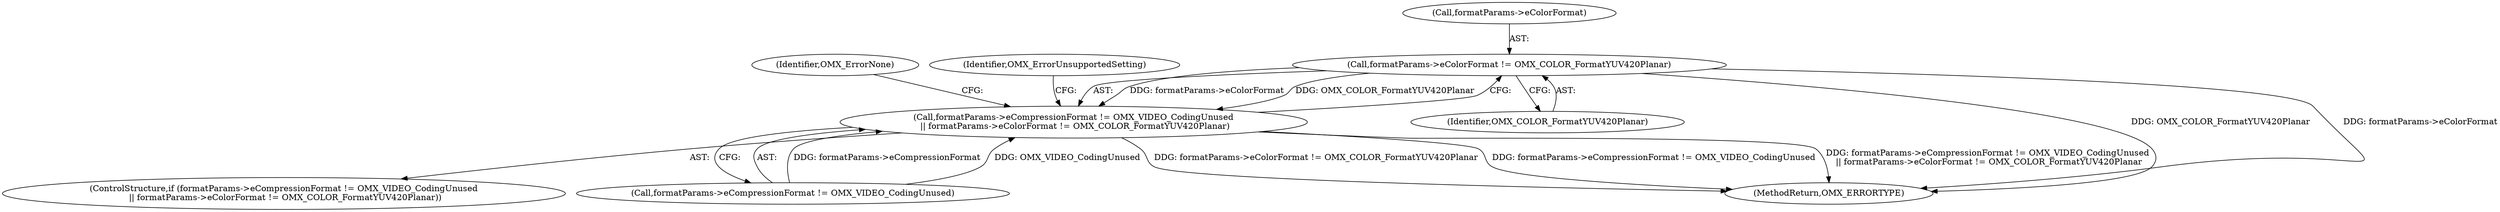digraph "0_Android_295c883fe3105b19bcd0f9e07d54c6b589fc5bff_40@pointer" {
"1000210" [label="(Call,formatParams->eColorFormat != OMX_COLOR_FormatYUV420Planar)"];
"1000204" [label="(Call,formatParams->eCompressionFormat != OMX_VIDEO_CodingUnused\n || formatParams->eColorFormat != OMX_COLOR_FormatYUV420Planar)"];
"1000219" [label="(Identifier,OMX_ErrorNone)"];
"1000204" [label="(Call,formatParams->eCompressionFormat != OMX_VIDEO_CodingUnused\n || formatParams->eColorFormat != OMX_COLOR_FormatYUV420Planar)"];
"1000214" [label="(Identifier,OMX_COLOR_FormatYUV420Planar)"];
"1000205" [label="(Call,formatParams->eCompressionFormat != OMX_VIDEO_CodingUnused)"];
"1000217" [label="(Identifier,OMX_ErrorUnsupportedSetting)"];
"1000203" [label="(ControlStructure,if (formatParams->eCompressionFormat != OMX_VIDEO_CodingUnused\n || formatParams->eColorFormat != OMX_COLOR_FormatYUV420Planar))"];
"1000211" [label="(Call,formatParams->eColorFormat)"];
"1000403" [label="(MethodReturn,OMX_ERRORTYPE)"];
"1000210" [label="(Call,formatParams->eColorFormat != OMX_COLOR_FormatYUV420Planar)"];
"1000210" -> "1000204"  [label="AST: "];
"1000210" -> "1000214"  [label="CFG: "];
"1000211" -> "1000210"  [label="AST: "];
"1000214" -> "1000210"  [label="AST: "];
"1000204" -> "1000210"  [label="CFG: "];
"1000210" -> "1000403"  [label="DDG: OMX_COLOR_FormatYUV420Planar"];
"1000210" -> "1000403"  [label="DDG: formatParams->eColorFormat"];
"1000210" -> "1000204"  [label="DDG: formatParams->eColorFormat"];
"1000210" -> "1000204"  [label="DDG: OMX_COLOR_FormatYUV420Planar"];
"1000204" -> "1000203"  [label="AST: "];
"1000204" -> "1000205"  [label="CFG: "];
"1000205" -> "1000204"  [label="AST: "];
"1000217" -> "1000204"  [label="CFG: "];
"1000219" -> "1000204"  [label="CFG: "];
"1000204" -> "1000403"  [label="DDG: formatParams->eColorFormat != OMX_COLOR_FormatYUV420Planar"];
"1000204" -> "1000403"  [label="DDG: formatParams->eCompressionFormat != OMX_VIDEO_CodingUnused"];
"1000204" -> "1000403"  [label="DDG: formatParams->eCompressionFormat != OMX_VIDEO_CodingUnused\n || formatParams->eColorFormat != OMX_COLOR_FormatYUV420Planar"];
"1000205" -> "1000204"  [label="DDG: formatParams->eCompressionFormat"];
"1000205" -> "1000204"  [label="DDG: OMX_VIDEO_CodingUnused"];
}
